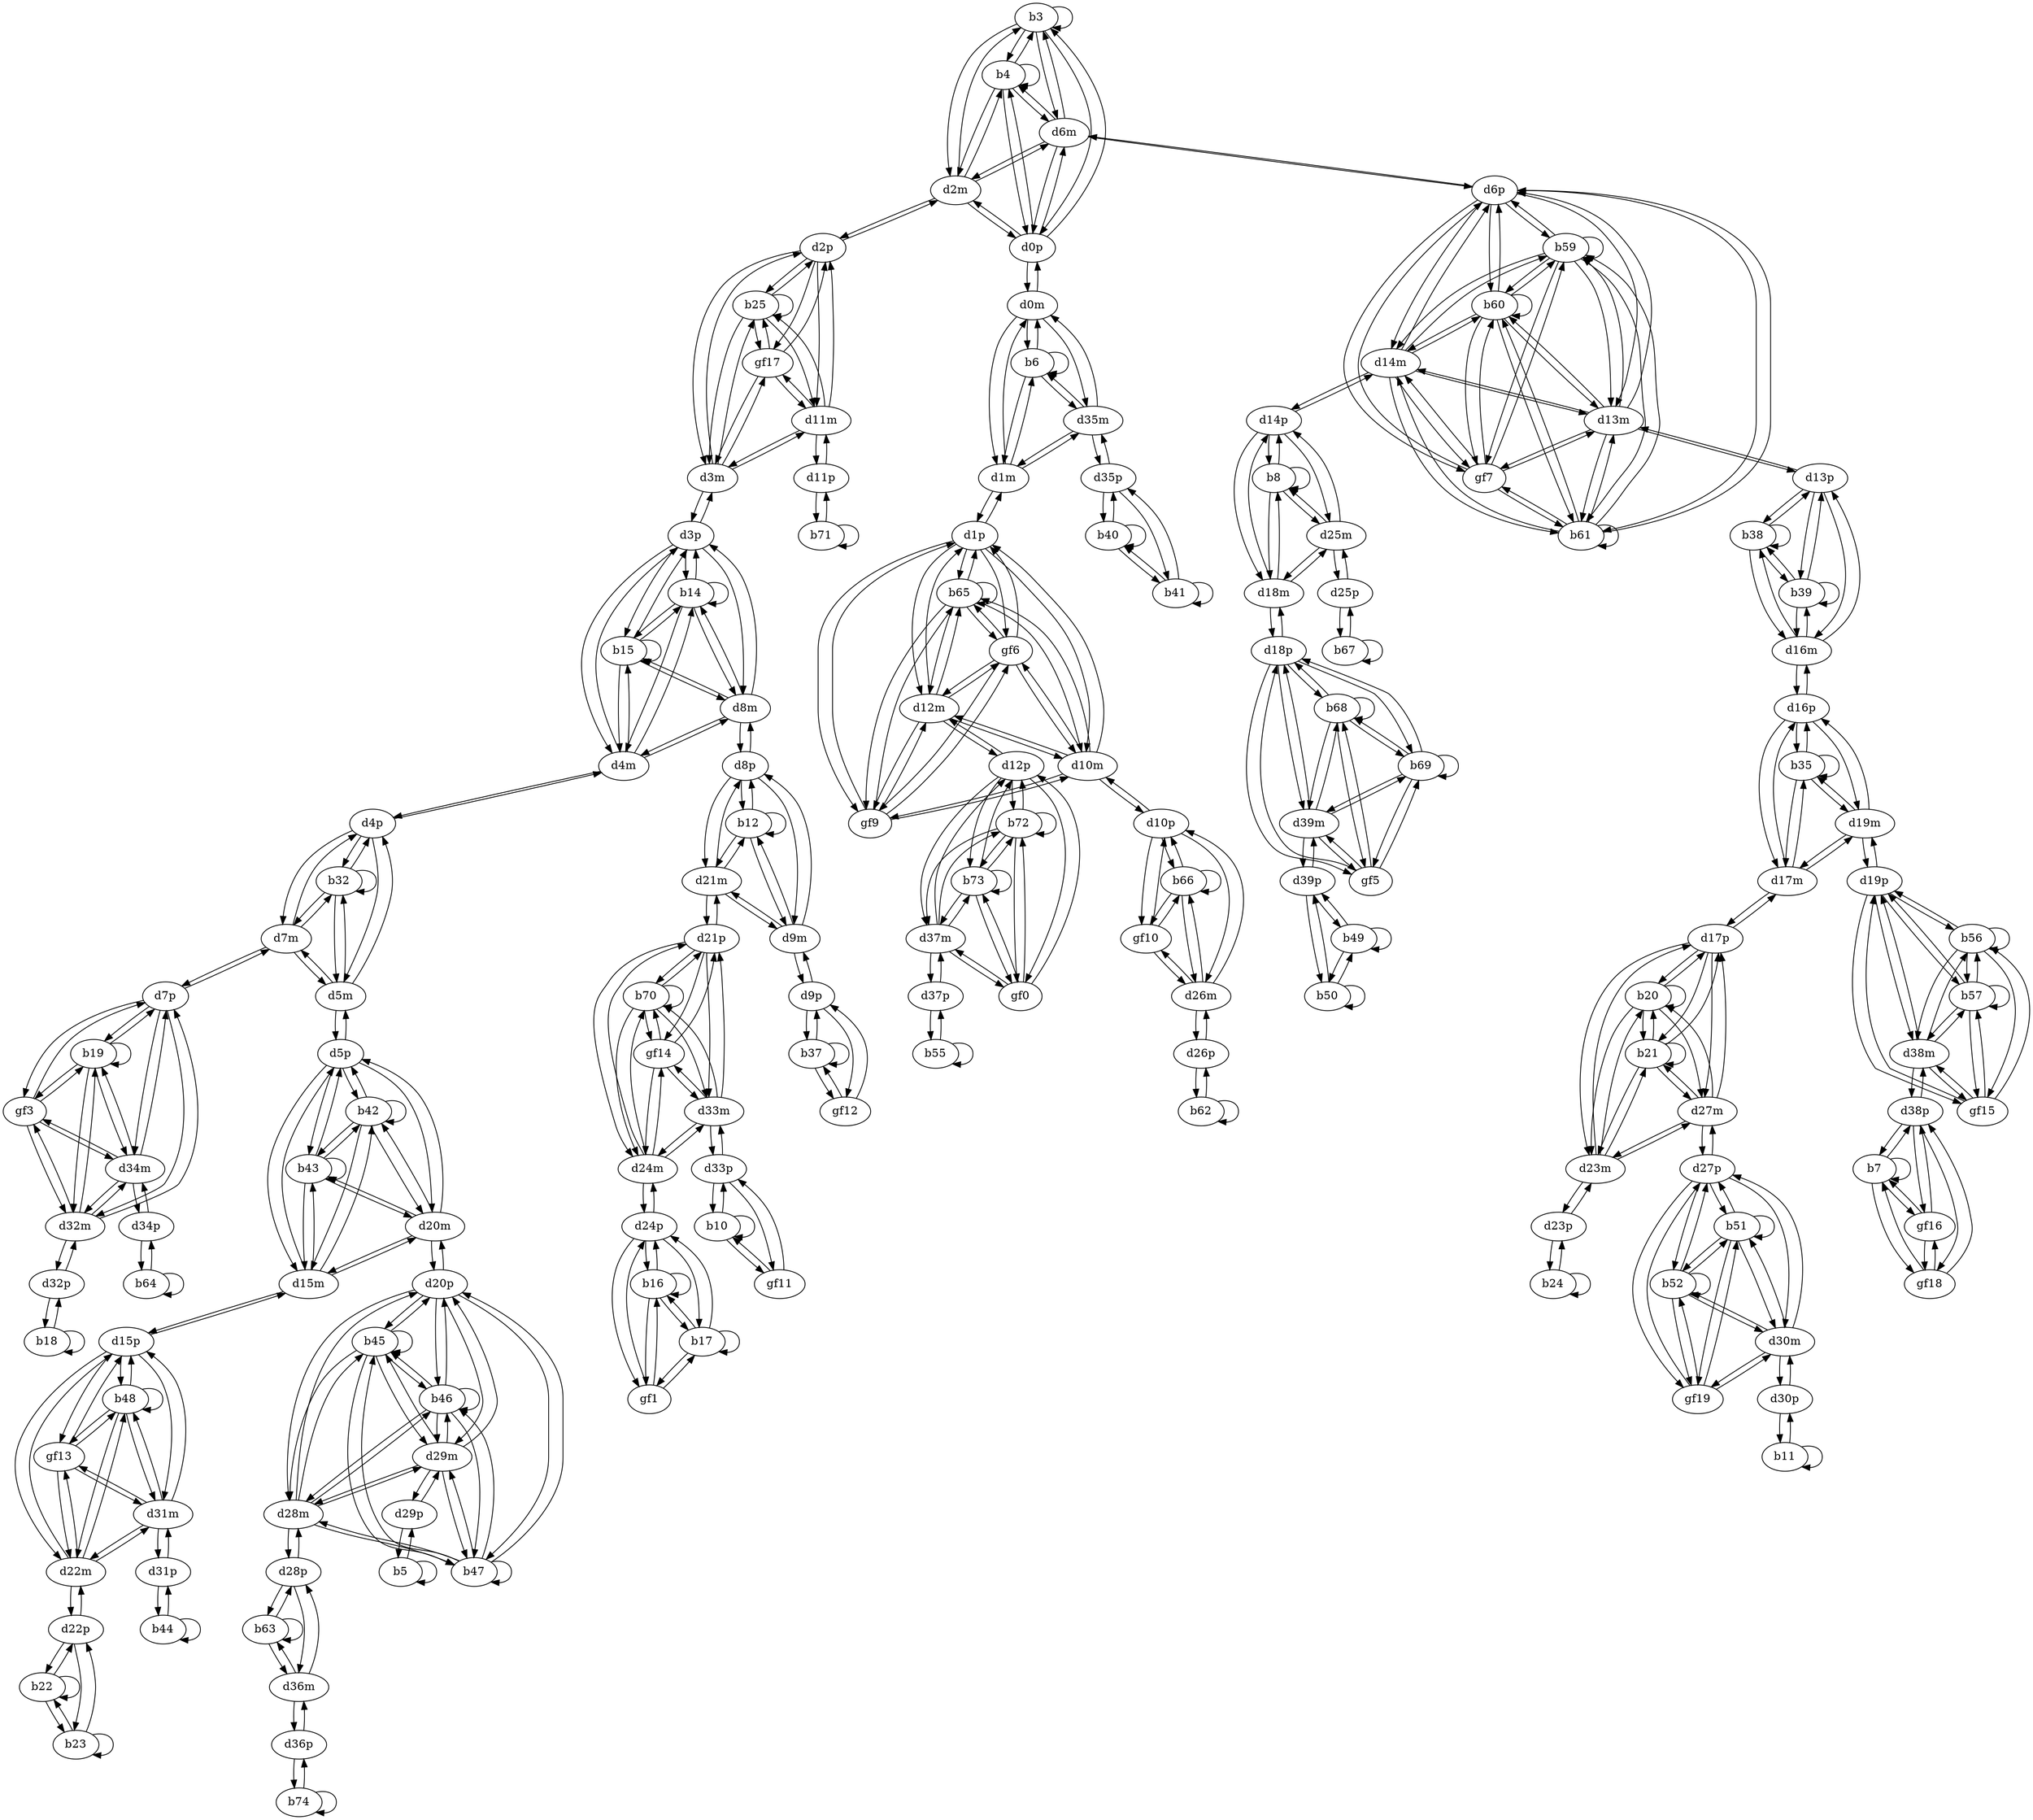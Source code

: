 digraph G {
  b3;
  b4;
  b5;
  b6;
  b7;
  gf16;
  gf18;
  b8;
  b10;
  gf11;
  b11;
  b12;
  b14;
  b15;
  b16;
  b17;
  gf1;
  b18;
  b19;
  gf3;
  b20;
  b21;
  b22;
  b23;
  b24;
  b25;
  gf17;
  b32;
  b35;
  b37;
  gf12;
  b38;
  b39;
  b40;
  b41;
  b42;
  b43;
  b44;
  b45;
  b46;
  b47;
  b48;
  gf13;
  b49;
  b50;
  b51;
  b52;
  gf19;
  b55;
  b56;
  b57;
  gf15;
  b59;
  b60;
  b61;
  gf7;
  b62;
  b63;
  b64;
  b65;
  gf6;
  gf9;
  b66;
  gf10;
  b67;
  b68;
  b69;
  gf5;
  b70;
  gf14;
  b71;
  b72;
  b73;
  gf0;
  b74;
  d0m;
  d0p;
  d1m;
  d1p;
  d2m;
  d2p;
  d3m;
  d3p;
  d4m;
  d4p;
  d5m;
  d5p;
  d6m;
  d6p;
  d7m;
  d7p;
  d8m;
  d8p;
  d9m;
  d9p;
  d10m;
  d10p;
  d11m;
  d11p;
  d12m;
  d12p;
  d13m;
  d13p;
  d14m;
  d14p;
  d15m;
  d15p;
  d16m;
  d16p;
  d17m;
  d17p;
  d18m;
  d18p;
  d19m;
  d19p;
  d20m;
  d20p;
  d21m;
  d21p;
  d22m;
  d22p;
  d23m;
  d23p;
  d24m;
  d24p;
  d25m;
  d25p;
  d26m;
  d26p;
  d27m;
  d27p;
  d28m;
  d28p;
  d29m;
  d29p;
  d30m;
  d30p;
  d31m;
  d31p;
  d32m;
  d32p;
  d33m;
  d33p;
  d34m;
  d34p;
  d35m;
  d35p;
  d36m;
  d36p;
  d37m;
  d37p;
  d38m;
  d38p;
  d39m;
  d39p;
  b3 -> b3;
  b3 -> b4;
  b4 -> b3;
  b4 -> b4;
  b5 -> b5;
  b6 -> b6;
  b7 -> b7;
  b7 -> gf16;
  b7 -> gf18;
  gf16 -> b7;
  gf16 -> gf18;
  gf18 -> b7;
  gf18 -> gf16;
  b8 -> b8;
  b10 -> b10;
  b10 -> gf11;
  gf11 -> b10;
  b11 -> b11;
  b12 -> b12;
  b14 -> b14;
  b14 -> b15;
  b15 -> b14;
  b15 -> b15;
  b16 -> b16;
  b16 -> b17;
  b16 -> gf1;
  b17 -> b16;
  b17 -> b17;
  b17 -> gf1;
  gf1 -> b16;
  gf1 -> b17;
  b18 -> b18;
  b19 -> b19;
  b19 -> gf3;
  gf3 -> b19;
  b20 -> b20;
  b20 -> b21;
  b21 -> b20;
  b21 -> b21;
  b22 -> b22;
  b22 -> b23;
  b23 -> b22;
  b23 -> b23;
  b24 -> b24;
  b25 -> b25;
  b25 -> gf17;
  gf17 -> b25;
  b32 -> b32;
  b35 -> b35;
  b37 -> b37;
  b37 -> gf12;
  gf12 -> b37;
  b38 -> b38;
  b38 -> b39;
  b39 -> b38;
  b39 -> b39;
  b40 -> b40;
  b40 -> b41;
  b41 -> b40;
  b41 -> b41;
  b42 -> b42;
  b42 -> b43;
  b43 -> b42;
  b43 -> b43;
  b44 -> b44;
  b45 -> b45;
  b45 -> b46;
  b45 -> b47;
  b46 -> b45;
  b46 -> b46;
  b46 -> b47;
  b47 -> b45;
  b47 -> b46;
  b47 -> b47;
  b48 -> b48;
  b48 -> gf13;
  gf13 -> b48;
  b49 -> b49;
  b49 -> b50;
  b50 -> b49;
  b50 -> b50;
  b51 -> b51;
  b51 -> b52;
  b51 -> gf19;
  b52 -> b51;
  b52 -> b52;
  b52 -> gf19;
  gf19 -> b51;
  gf19 -> b52;
  b55 -> b55;
  b56 -> b56;
  b56 -> b57;
  b56 -> gf15;
  b57 -> b56;
  b57 -> b57;
  b57 -> gf15;
  gf15 -> b56;
  gf15 -> b57;
  b59 -> b59;
  b59 -> b60;
  b59 -> b61;
  b59 -> gf7;
  b60 -> b59;
  b60 -> b60;
  b60 -> b61;
  b60 -> gf7;
  b61 -> b59;
  b61 -> b60;
  b61 -> b61;
  b61 -> gf7;
  gf7 -> b59;
  gf7 -> b60;
  gf7 -> b61;
  b62 -> b62;
  b63 -> b63;
  b64 -> b64;
  b65 -> b65;
  b65 -> gf6;
  b65 -> gf9;
  gf6 -> b65;
  gf6 -> gf9;
  gf9 -> b65;
  gf9 -> gf6;
  b66 -> b66;
  b66 -> gf10;
  gf10 -> b66;
  b67 -> b67;
  b68 -> b68;
  b68 -> b69;
  b68 -> gf5;
  b69 -> b68;
  b69 -> b69;
  b69 -> gf5;
  gf5 -> b68;
  gf5 -> b69;
  b70 -> b70;
  b70 -> gf14;
  gf14 -> b70;
  b71 -> b71;
  b72 -> b72;
  b72 -> b73;
  b72 -> gf0;
  b73 -> b72;
  b73 -> b73;
  b73 -> gf0;
  gf0 -> b72;
  gf0 -> b73;
  b74 -> b74;
  d0m -> d0p;
  d0p -> d0m;
  b6 -> d0m;
  d0m -> b6;
  b3 -> d0p;
  d0p -> b3;
  b4 -> d0p;
  d0p -> b4;
  d1m -> d1p;
  d1p -> d1m;
  b6 -> d1m;
  d1m -> b6;
  b65 -> d1p;
  d1p -> b65;
  gf6 -> d1p;
  d1p -> gf6;
  gf9 -> d1p;
  d1p -> gf9;
  d2m -> d2p;
  d2p -> d2m;
  b3 -> d2m;
  d2m -> b3;
  b4 -> d2m;
  d2m -> b4;
  b25 -> d2p;
  d2p -> b25;
  gf17 -> d2p;
  d2p -> gf17;
  d3m -> d3p;
  d3p -> d3m;
  b25 -> d3m;
  d3m -> b25;
  gf17 -> d3m;
  d3m -> gf17;
  b14 -> d3p;
  d3p -> b14;
  b15 -> d3p;
  d3p -> b15;
  d4m -> d4p;
  d4p -> d4m;
  b14 -> d4m;
  d4m -> b14;
  b15 -> d4m;
  d4m -> b15;
  b32 -> d4p;
  d4p -> b32;
  d5m -> d5p;
  d5p -> d5m;
  b32 -> d5m;
  d5m -> b32;
  b42 -> d5p;
  d5p -> b42;
  b43 -> d5p;
  d5p -> b43;
  d6m -> d6p;
  d6p -> d6m;
  b3 -> d6m;
  d6m -> b3;
  b4 -> d6m;
  d6m -> b4;
  b59 -> d6p;
  d6p -> b59;
  b60 -> d6p;
  d6p -> b60;
  b61 -> d6p;
  d6p -> b61;
  gf7 -> d6p;
  d6p -> gf7;
  d7m -> d7p;
  d7p -> d7m;
  b32 -> d7m;
  d7m -> b32;
  b19 -> d7p;
  d7p -> b19;
  gf3 -> d7p;
  d7p -> gf3;
  d8m -> d8p;
  d8p -> d8m;
  b14 -> d8m;
  d8m -> b14;
  b15 -> d8m;
  d8m -> b15;
  b12 -> d8p;
  d8p -> b12;
  d9m -> d9p;
  d9p -> d9m;
  b12 -> d9m;
  d9m -> b12;
  b37 -> d9p;
  d9p -> b37;
  gf12 -> d9p;
  d9p -> gf12;
  d10m -> d10p;
  d10p -> d10m;
  b65 -> d10m;
  d10m -> b65;
  gf6 -> d10m;
  d10m -> gf6;
  gf9 -> d10m;
  d10m -> gf9;
  b66 -> d10p;
  d10p -> b66;
  gf10 -> d10p;
  d10p -> gf10;
  d11m -> d11p;
  d11p -> d11m;
  b25 -> d11m;
  d11m -> b25;
  gf17 -> d11m;
  d11m -> gf17;
  b71 -> d11p;
  d11p -> b71;
  d12m -> d12p;
  d12p -> d12m;
  b65 -> d12m;
  d12m -> b65;
  gf6 -> d12m;
  d12m -> gf6;
  gf9 -> d12m;
  d12m -> gf9;
  b72 -> d12p;
  d12p -> b72;
  b73 -> d12p;
  d12p -> b73;
  gf0 -> d12p;
  d12p -> gf0;
  d13m -> d13p;
  d13p -> d13m;
  b59 -> d13m;
  d13m -> b59;
  b60 -> d13m;
  d13m -> b60;
  b61 -> d13m;
  d13m -> b61;
  gf7 -> d13m;
  d13m -> gf7;
  b38 -> d13p;
  d13p -> b38;
  b39 -> d13p;
  d13p -> b39;
  d14m -> d14p;
  d14p -> d14m;
  b59 -> d14m;
  d14m -> b59;
  b60 -> d14m;
  d14m -> b60;
  b61 -> d14m;
  d14m -> b61;
  gf7 -> d14m;
  d14m -> gf7;
  b8 -> d14p;
  d14p -> b8;
  d15m -> d15p;
  d15p -> d15m;
  b42 -> d15m;
  d15m -> b42;
  b43 -> d15m;
  d15m -> b43;
  b48 -> d15p;
  d15p -> b48;
  gf13 -> d15p;
  d15p -> gf13;
  d16m -> d16p;
  d16p -> d16m;
  b38 -> d16m;
  d16m -> b38;
  b39 -> d16m;
  d16m -> b39;
  b35 -> d16p;
  d16p -> b35;
  d17m -> d17p;
  d17p -> d17m;
  b35 -> d17m;
  d17m -> b35;
  b20 -> d17p;
  d17p -> b20;
  b21 -> d17p;
  d17p -> b21;
  d18m -> d18p;
  d18p -> d18m;
  b8 -> d18m;
  d18m -> b8;
  b68 -> d18p;
  d18p -> b68;
  b69 -> d18p;
  d18p -> b69;
  gf5 -> d18p;
  d18p -> gf5;
  d19m -> d19p;
  d19p -> d19m;
  b35 -> d19m;
  d19m -> b35;
  b56 -> d19p;
  d19p -> b56;
  b57 -> d19p;
  d19p -> b57;
  gf15 -> d19p;
  d19p -> gf15;
  d20m -> d20p;
  d20p -> d20m;
  b42 -> d20m;
  d20m -> b42;
  b43 -> d20m;
  d20m -> b43;
  b45 -> d20p;
  d20p -> b45;
  b46 -> d20p;
  d20p -> b46;
  b47 -> d20p;
  d20p -> b47;
  d21m -> d21p;
  d21p -> d21m;
  b12 -> d21m;
  d21m -> b12;
  b70 -> d21p;
  d21p -> b70;
  gf14 -> d21p;
  d21p -> gf14;
  d22m -> d22p;
  d22p -> d22m;
  b48 -> d22m;
  d22m -> b48;
  gf13 -> d22m;
  d22m -> gf13;
  b22 -> d22p;
  d22p -> b22;
  b23 -> d22p;
  d22p -> b23;
  d23m -> d23p;
  d23p -> d23m;
  b20 -> d23m;
  d23m -> b20;
  b21 -> d23m;
  d23m -> b21;
  b24 -> d23p;
  d23p -> b24;
  d24m -> d24p;
  d24p -> d24m;
  b70 -> d24m;
  d24m -> b70;
  gf14 -> d24m;
  d24m -> gf14;
  b16 -> d24p;
  d24p -> b16;
  b17 -> d24p;
  d24p -> b17;
  gf1 -> d24p;
  d24p -> gf1;
  d25m -> d25p;
  d25p -> d25m;
  b8 -> d25m;
  d25m -> b8;
  b67 -> d25p;
  d25p -> b67;
  d26m -> d26p;
  d26p -> d26m;
  b66 -> d26m;
  d26m -> b66;
  gf10 -> d26m;
  d26m -> gf10;
  b62 -> d26p;
  d26p -> b62;
  d27m -> d27p;
  d27p -> d27m;
  b20 -> d27m;
  d27m -> b20;
  b21 -> d27m;
  d27m -> b21;
  b51 -> d27p;
  d27p -> b51;
  b52 -> d27p;
  d27p -> b52;
  gf19 -> d27p;
  d27p -> gf19;
  d28m -> d28p;
  d28p -> d28m;
  b45 -> d28m;
  d28m -> b45;
  b46 -> d28m;
  d28m -> b46;
  b47 -> d28m;
  d28m -> b47;
  b63 -> d28p;
  d28p -> b63;
  d29m -> d29p;
  d29p -> d29m;
  b45 -> d29m;
  d29m -> b45;
  b46 -> d29m;
  d29m -> b46;
  b47 -> d29m;
  d29m -> b47;
  b5 -> d29p;
  d29p -> b5;
  d30m -> d30p;
  d30p -> d30m;
  b51 -> d30m;
  d30m -> b51;
  b52 -> d30m;
  d30m -> b52;
  gf19 -> d30m;
  d30m -> gf19;
  b11 -> d30p;
  d30p -> b11;
  d31m -> d31p;
  d31p -> d31m;
  b48 -> d31m;
  d31m -> b48;
  gf13 -> d31m;
  d31m -> gf13;
  b44 -> d31p;
  d31p -> b44;
  d32m -> d32p;
  d32p -> d32m;
  b19 -> d32m;
  d32m -> b19;
  gf3 -> d32m;
  d32m -> gf3;
  b18 -> d32p;
  d32p -> b18;
  d33m -> d33p;
  d33p -> d33m;
  b70 -> d33m;
  d33m -> b70;
  gf14 -> d33m;
  d33m -> gf14;
  b10 -> d33p;
  d33p -> b10;
  gf11 -> d33p;
  d33p -> gf11;
  d34m -> d34p;
  d34p -> d34m;
  b19 -> d34m;
  d34m -> b19;
  gf3 -> d34m;
  d34m -> gf3;
  b64 -> d34p;
  d34p -> b64;
  d35m -> d35p;
  d35p -> d35m;
  b6 -> d35m;
  d35m -> b6;
  b40 -> d35p;
  d35p -> b40;
  b41 -> d35p;
  d35p -> b41;
  d36m -> d36p;
  d36p -> d36m;
  b63 -> d36m;
  d36m -> b63;
  b74 -> d36p;
  d36p -> b74;
  d37m -> d37p;
  d37p -> d37m;
  b72 -> d37m;
  d37m -> b72;
  b73 -> d37m;
  d37m -> b73;
  gf0 -> d37m;
  d37m -> gf0;
  b55 -> d37p;
  d37p -> b55;
  d38m -> d38p;
  d38p -> d38m;
  b56 -> d38m;
  d38m -> b56;
  b57 -> d38m;
  d38m -> b57;
  gf15 -> d38m;
  d38m -> gf15;
  b7 -> d38p;
  d38p -> b7;
  gf16 -> d38p;
  d38p -> gf16;
  gf18 -> d38p;
  d38p -> gf18;
  d39m -> d39p;
  d39p -> d39m;
  b68 -> d39m;
  d39m -> b68;
  b69 -> d39m;
  d39m -> b69;
  gf5 -> d39m;
  d39m -> gf5;
  b49 -> d39p;
  d39p -> b49;
  b50 -> d39p;
  d39p -> b50;
  d0p -> d2m;
  d0p -> d6m;
  d2m -> d0p;
  d2m -> d6m;
  d6m -> d0p;
  d6m -> d2m;
  d0m -> d1m;
  d0m -> d35m;
  d1m -> d0m;
  d1m -> d35m;
  d35m -> d0m;
  d35m -> d1m;
  d14p -> d18m;
  d14p -> d25m;
  d18m -> d14p;
  d18m -> d25m;
  d25m -> d14p;
  d25m -> d18m;
  d8p -> d9m;
  d8p -> d21m;
  d9m -> d8p;
  d9m -> d21m;
  d21m -> d8p;
  d21m -> d9m;
  d3p -> d4m;
  d3p -> d8m;
  d4m -> d3p;
  d4m -> d8m;
  d8m -> d3p;
  d8m -> d4m;
  d7p -> d32m;
  d7p -> d34m;
  d32m -> d7p;
  d32m -> d34m;
  d34m -> d7p;
  d34m -> d32m;
  d17p -> d23m;
  d17p -> d27m;
  d23m -> d17p;
  d23m -> d27m;
  d27m -> d17p;
  d27m -> d23m;
  d2p -> d3m;
  d2p -> d11m;
  d3m -> d2p;
  d3m -> d11m;
  d11m -> d2p;
  d11m -> d3m;
  d4p -> d5m;
  d4p -> d7m;
  d5m -> d4p;
  d5m -> d7m;
  d7m -> d4p;
  d7m -> d5m;
  d16p -> d17m;
  d16p -> d19m;
  d17m -> d16p;
  d17m -> d19m;
  d19m -> d16p;
  d19m -> d17m;
  d13p -> d16m;
  d16m -> d13p;
  d5p -> d15m;
  d5p -> d20m;
  d15m -> d5p;
  d15m -> d20m;
  d20m -> d5p;
  d20m -> d15m;
  d20p -> d28m;
  d20p -> d29m;
  d28m -> d20p;
  d28m -> d29m;
  d29m -> d20p;
  d29m -> d28m;
  d15p -> d22m;
  d15p -> d31m;
  d22m -> d15p;
  d22m -> d31m;
  d31m -> d15p;
  d31m -> d22m;
  d27p -> d30m;
  d30m -> d27p;
  d19p -> d38m;
  d38m -> d19p;
  d6p -> d13m;
  d6p -> d14m;
  d13m -> d6p;
  d13m -> d14m;
  d14m -> d6p;
  d14m -> d13m;
  d28p -> d36m;
  d36m -> d28p;
  d1p -> d10m;
  d1p -> d12m;
  d10m -> d1p;
  d10m -> d12m;
  d12m -> d1p;
  d12m -> d10m;
  d10p -> d26m;
  d26m -> d10p;
  d18p -> d39m;
  d39m -> d18p;
  d21p -> d24m;
  d21p -> d33m;
  d24m -> d21p;
  d24m -> d33m;
  d33m -> d21p;
  d33m -> d24m;
  d12p -> d37m;
  d37m -> d12p;
}

